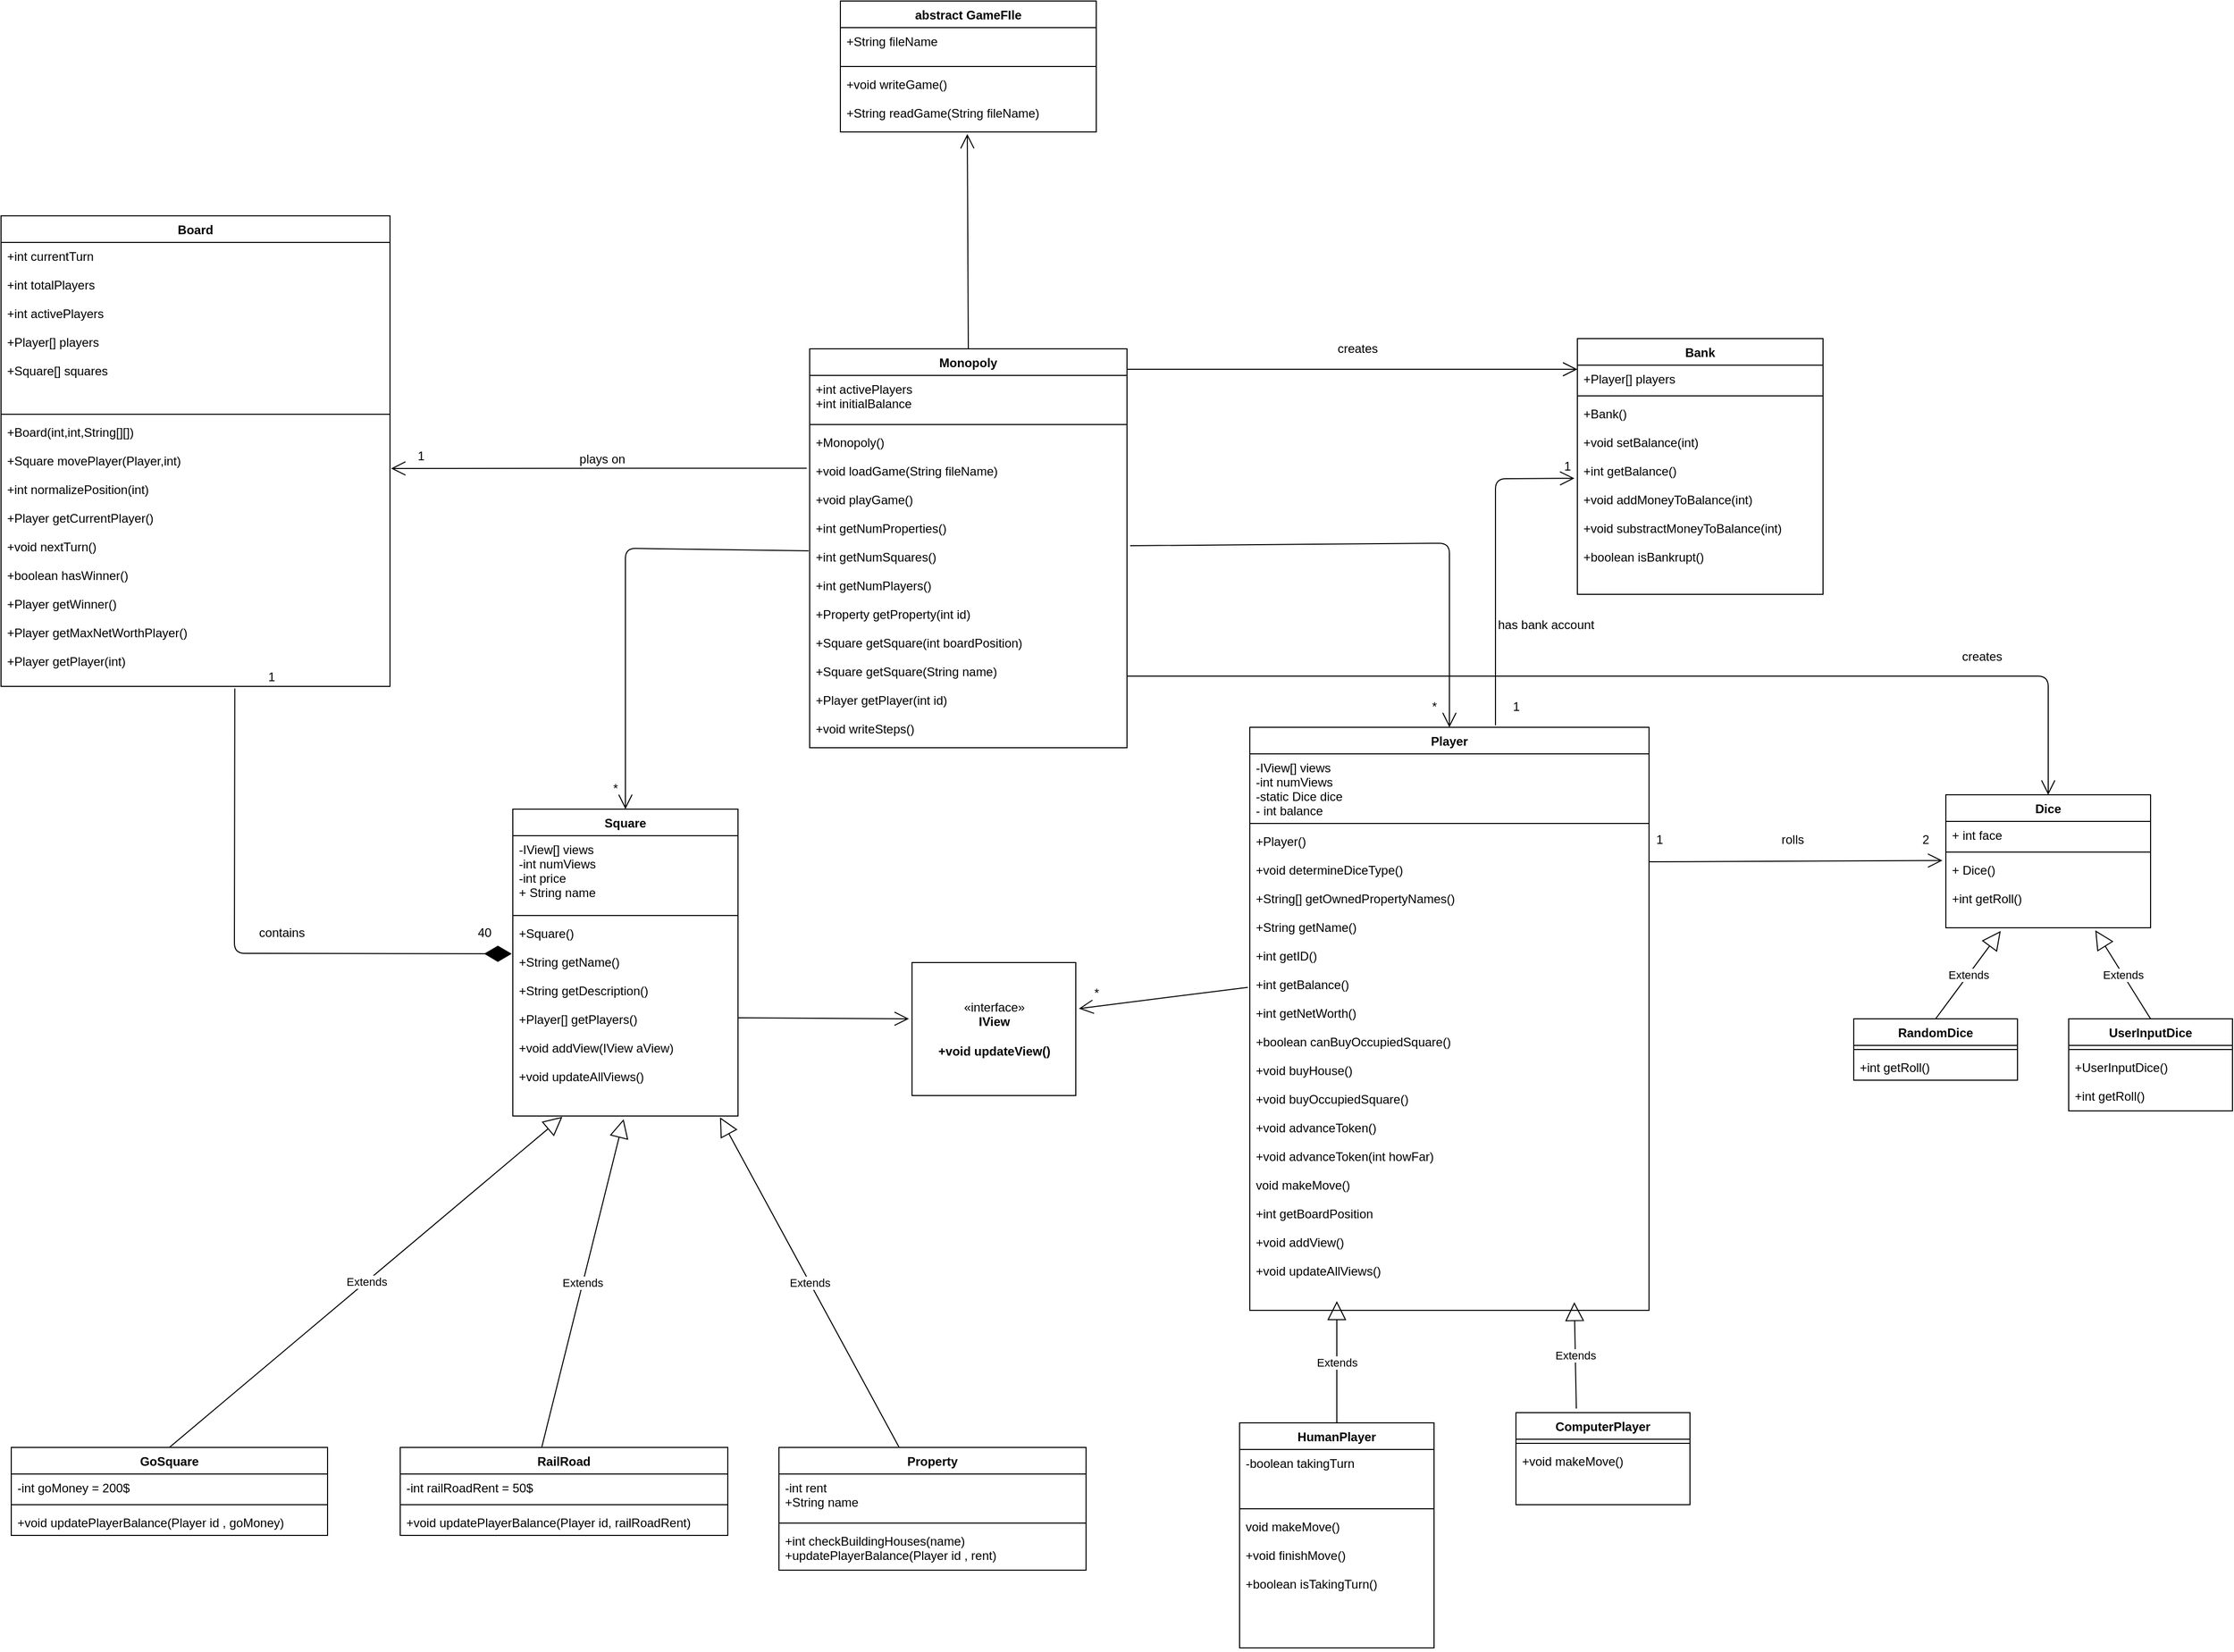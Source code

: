 <mxfile version="12.3.6" type="device" pages="1"><diagram id="s7k79sMHNLD4YU__vsrd" name="Page-1"><mxGraphModel dx="1563" dy="669" grid="1" gridSize="10" guides="1" tooltips="1" connect="1" arrows="1" fold="1" page="1" pageScale="1" pageWidth="3300" pageHeight="4681" math="0" shadow="0"><root><mxCell id="0"/><mxCell id="1" parent="0"/><mxCell id="XnsoVZfovc0FfEeWYGaT-13" value="Monopoly" style="swimlane;fontStyle=1;align=center;verticalAlign=top;childLayout=stackLayout;horizontal=1;startSize=26;horizontalStack=0;resizeParent=1;resizeParentMax=0;resizeLast=0;collapsible=1;marginBottom=0;" parent="1" vertex="1"><mxGeometry x="930" y="1000" width="310" height="390" as="geometry"/></mxCell><mxCell id="XnsoVZfovc0FfEeWYGaT-14" value="+int activePlayers&#10;+int initialBalance&#10;" style="text;strokeColor=none;fillColor=none;align=left;verticalAlign=top;spacingLeft=4;spacingRight=4;overflow=hidden;rotatable=0;points=[[0,0.5],[1,0.5]];portConstraint=eastwest;" parent="XnsoVZfovc0FfEeWYGaT-13" vertex="1"><mxGeometry y="26" width="310" height="44" as="geometry"/></mxCell><mxCell id="XnsoVZfovc0FfEeWYGaT-15" value="" style="line;strokeWidth=1;fillColor=none;align=left;verticalAlign=middle;spacingTop=-1;spacingLeft=3;spacingRight=3;rotatable=0;labelPosition=right;points=[];portConstraint=eastwest;" parent="XnsoVZfovc0FfEeWYGaT-13" vertex="1"><mxGeometry y="70" width="310" height="8" as="geometry"/></mxCell><mxCell id="XnsoVZfovc0FfEeWYGaT-16" value="+Monopoly()&#10;&#10;+void loadGame(String fileName)&#10;&#10;+void playGame()&#10;&#10;+int getNumProperties()&#10;&#10;+int getNumSquares()&#10;&#10;+int getNumPlayers()&#10;&#10;+Property getProperty(int id)&#10;&#10;+Square getSquare(int boardPosition)&#10;&#10;+Square getSquare(String name)&#10;&#10;+Player getPlayer(int id)&#10;&#10;+void writeSteps()" style="text;strokeColor=none;fillColor=none;align=left;verticalAlign=top;spacingLeft=4;spacingRight=4;overflow=hidden;rotatable=0;points=[[0,0.5],[1,0.5]];portConstraint=eastwest;" parent="XnsoVZfovc0FfEeWYGaT-13" vertex="1"><mxGeometry y="78" width="310" height="312" as="geometry"/></mxCell><mxCell id="XnsoVZfovc0FfEeWYGaT-17" value="Square" style="swimlane;fontStyle=1;align=center;verticalAlign=top;childLayout=stackLayout;horizontal=1;startSize=26;horizontalStack=0;resizeParent=1;resizeParentMax=0;resizeLast=0;collapsible=1;marginBottom=0;" parent="1" vertex="1"><mxGeometry x="640" y="1450" width="220" height="300" as="geometry"/></mxCell><mxCell id="XnsoVZfovc0FfEeWYGaT-18" value="-IView[] views&#10;-int numViews&#10;-int price&#10;+ String name" style="text;strokeColor=none;fillColor=none;align=left;verticalAlign=top;spacingLeft=4;spacingRight=4;overflow=hidden;rotatable=0;points=[[0,0.5],[1,0.5]];portConstraint=eastwest;" parent="XnsoVZfovc0FfEeWYGaT-17" vertex="1"><mxGeometry y="26" width="220" height="74" as="geometry"/></mxCell><mxCell id="XnsoVZfovc0FfEeWYGaT-19" value="" style="line;strokeWidth=1;fillColor=none;align=left;verticalAlign=middle;spacingTop=-1;spacingLeft=3;spacingRight=3;rotatable=0;labelPosition=right;points=[];portConstraint=eastwest;" parent="XnsoVZfovc0FfEeWYGaT-17" vertex="1"><mxGeometry y="100" width="220" height="8" as="geometry"/></mxCell><mxCell id="XnsoVZfovc0FfEeWYGaT-20" value="+Square()&#10;&#10;+String getName()&#10;&#10;+String getDescription()&#10;&#10;+Player[] getPlayers()&#10;&#10;+void addView(IView aView)&#10;&#10;+void updateAllViews()" style="text;strokeColor=none;fillColor=none;align=left;verticalAlign=top;spacingLeft=4;spacingRight=4;overflow=hidden;rotatable=0;points=[[0,0.5],[1,0.5]];portConstraint=eastwest;" parent="XnsoVZfovc0FfEeWYGaT-17" vertex="1"><mxGeometry y="108" width="220" height="192" as="geometry"/></mxCell><mxCell id="XnsoVZfovc0FfEeWYGaT-21" value="«interface»&lt;br&gt;&lt;b&gt;IView&lt;br&gt;&lt;br&gt;+void updateView()&lt;br&gt;&lt;/b&gt;" style="html=1;" parent="1" vertex="1"><mxGeometry x="1030" y="1600" width="160" height="130" as="geometry"/></mxCell><mxCell id="XnsoVZfovc0FfEeWYGaT-22" value="" style="endArrow=open;endFill=1;endSize=12;html=1;exitX=-0.003;exitY=0.383;exitDx=0;exitDy=0;exitPerimeter=0;entryX=0.5;entryY=0;entryDx=0;entryDy=0;" parent="1" source="XnsoVZfovc0FfEeWYGaT-16" target="XnsoVZfovc0FfEeWYGaT-17" edge="1"><mxGeometry width="160" relative="1" as="geometry"><mxPoint x="640" y="1740" as="sourcePoint"/><mxPoint x="800" y="1740" as="targetPoint"/><Array as="points"><mxPoint x="750" y="1195"/></Array></mxGeometry></mxCell><mxCell id="XnsoVZfovc0FfEeWYGaT-23" value="" style="endArrow=open;endFill=1;endSize=12;html=1;exitX=1;exitY=0.5;exitDx=0;exitDy=0;entryX=-0.019;entryY=0.423;entryDx=0;entryDy=0;entryPerimeter=0;" parent="1" source="XnsoVZfovc0FfEeWYGaT-20" target="XnsoVZfovc0FfEeWYGaT-21" edge="1"><mxGeometry width="160" relative="1" as="geometry"><mxPoint x="640" y="1740" as="sourcePoint"/><mxPoint x="800" y="1740" as="targetPoint"/></mxGeometry></mxCell><mxCell id="XnsoVZfovc0FfEeWYGaT-24" value="*" style="text;html=1;align=center;verticalAlign=middle;resizable=0;points=[];;autosize=1;" parent="1" vertex="1"><mxGeometry x="730" y="1420" width="20" height="20" as="geometry"/></mxCell><mxCell id="XnsoVZfovc0FfEeWYGaT-30" value="Player" style="swimlane;fontStyle=1;align=center;verticalAlign=top;childLayout=stackLayout;horizontal=1;startSize=26;horizontalStack=0;resizeParent=1;resizeParentMax=0;resizeLast=0;collapsible=1;marginBottom=0;" parent="1" vertex="1"><mxGeometry x="1360" y="1370" width="390" height="570" as="geometry"/></mxCell><mxCell id="XnsoVZfovc0FfEeWYGaT-31" value="-IView[] views&#10;-int numViews&#10;-static Dice dice&#10;- int balance" style="text;strokeColor=none;fillColor=none;align=left;verticalAlign=top;spacingLeft=4;spacingRight=4;overflow=hidden;rotatable=0;points=[[0,0.5],[1,0.5]];portConstraint=eastwest;" parent="XnsoVZfovc0FfEeWYGaT-30" vertex="1"><mxGeometry y="26" width="390" height="64" as="geometry"/></mxCell><mxCell id="XnsoVZfovc0FfEeWYGaT-32" value="" style="line;strokeWidth=1;fillColor=none;align=left;verticalAlign=middle;spacingTop=-1;spacingLeft=3;spacingRight=3;rotatable=0;labelPosition=right;points=[];portConstraint=eastwest;" parent="XnsoVZfovc0FfEeWYGaT-30" vertex="1"><mxGeometry y="90" width="390" height="8" as="geometry"/></mxCell><mxCell id="XnsoVZfovc0FfEeWYGaT-33" value="+Player()&#10;&#10;+void determineDiceType()&#10;&#10;+String[] getOwnedPropertyNames()&#10;&#10;+String getName()&#10;&#10;+int getID()&#10;&#10;+int getBalance()&#10;&#10;+int getNetWorth()&#10;&#10;+boolean canBuyOccupiedSquare()&#10;&#10;+void buyHouse()&#10;&#10;+void buyOccupiedSquare()&#10;&#10;+void advanceToken()&#10;&#10;+void advanceToken(int howFar)&#10;&#10;void makeMove()&#10;&#10;+int getBoardPosition&#10;&#10;+void addView()&#10;&#10;+void updateAllViews()" style="text;strokeColor=none;fillColor=none;align=left;verticalAlign=top;spacingLeft=4;spacingRight=4;overflow=hidden;rotatable=0;points=[[0,0.5],[1,0.5]];portConstraint=eastwest;" parent="XnsoVZfovc0FfEeWYGaT-30" vertex="1"><mxGeometry y="98" width="390" height="472" as="geometry"/></mxCell><mxCell id="XnsoVZfovc0FfEeWYGaT-34" value="" style="endArrow=open;endFill=1;endSize=12;html=1;exitX=1.01;exitY=0.367;exitDx=0;exitDy=0;exitPerimeter=0;entryX=0.5;entryY=0;entryDx=0;entryDy=0;" parent="1" source="XnsoVZfovc0FfEeWYGaT-16" target="XnsoVZfovc0FfEeWYGaT-30" edge="1"><mxGeometry width="160" relative="1" as="geometry"><mxPoint x="1310" y="1190" as="sourcePoint"/><mxPoint x="1470" y="1190" as="targetPoint"/><Array as="points"><mxPoint x="1555" y="1190"/></Array></mxGeometry></mxCell><mxCell id="XnsoVZfovc0FfEeWYGaT-35" value="*" style="text;html=1;align=center;verticalAlign=middle;resizable=0;points=[];;autosize=1;" parent="1" vertex="1"><mxGeometry x="1530" y="1340" width="20" height="20" as="geometry"/></mxCell><mxCell id="XnsoVZfovc0FfEeWYGaT-36" value="" style="endArrow=open;endFill=1;endSize=12;html=1;exitX=-0.005;exitY=0.331;exitDx=0;exitDy=0;exitPerimeter=0;entryX=1.019;entryY=0.346;entryDx=0;entryDy=0;entryPerimeter=0;" parent="1" source="XnsoVZfovc0FfEeWYGaT-33" target="XnsoVZfovc0FfEeWYGaT-21" edge="1"><mxGeometry width="160" relative="1" as="geometry"><mxPoint x="1350" y="1620" as="sourcePoint"/><mxPoint x="1010" y="1950" as="targetPoint"/></mxGeometry></mxCell><mxCell id="XnsoVZfovc0FfEeWYGaT-37" value="*" style="text;html=1;align=center;verticalAlign=middle;resizable=0;points=[];;autosize=1;" parent="1" vertex="1"><mxGeometry x="1200" y="1620" width="20" height="20" as="geometry"/></mxCell><mxCell id="XnsoVZfovc0FfEeWYGaT-38" value="HumanPlayer" style="swimlane;fontStyle=1;align=center;verticalAlign=top;childLayout=stackLayout;horizontal=1;startSize=26;horizontalStack=0;resizeParent=1;resizeParentMax=0;resizeLast=0;collapsible=1;marginBottom=0;" parent="1" vertex="1"><mxGeometry x="1350" y="2050" width="190" height="220" as="geometry"/></mxCell><mxCell id="XnsoVZfovc0FfEeWYGaT-39" value="-boolean takingTurn" style="text;strokeColor=none;fillColor=none;align=left;verticalAlign=top;spacingLeft=4;spacingRight=4;overflow=hidden;rotatable=0;points=[[0,0.5],[1,0.5]];portConstraint=eastwest;" parent="XnsoVZfovc0FfEeWYGaT-38" vertex="1"><mxGeometry y="26" width="190" height="54" as="geometry"/></mxCell><mxCell id="XnsoVZfovc0FfEeWYGaT-40" value="" style="line;strokeWidth=1;fillColor=none;align=left;verticalAlign=middle;spacingTop=-1;spacingLeft=3;spacingRight=3;rotatable=0;labelPosition=right;points=[];portConstraint=eastwest;" parent="XnsoVZfovc0FfEeWYGaT-38" vertex="1"><mxGeometry y="80" width="190" height="8" as="geometry"/></mxCell><mxCell id="XnsoVZfovc0FfEeWYGaT-41" value="void makeMove()&#10;&#10;+void finishMove()&#10;&#10;+boolean isTakingTurn()" style="text;strokeColor=none;fillColor=none;align=left;verticalAlign=top;spacingLeft=4;spacingRight=4;overflow=hidden;rotatable=0;points=[[0,0.5],[1,0.5]];portConstraint=eastwest;" parent="XnsoVZfovc0FfEeWYGaT-38" vertex="1"><mxGeometry y="88" width="190" height="132" as="geometry"/></mxCell><mxCell id="XnsoVZfovc0FfEeWYGaT-42" value="ComputerPlayer" style="swimlane;fontStyle=1;align=center;verticalAlign=top;childLayout=stackLayout;horizontal=1;startSize=26;horizontalStack=0;resizeParent=1;resizeParentMax=0;resizeLast=0;collapsible=1;marginBottom=0;" parent="1" vertex="1"><mxGeometry x="1620" y="2040" width="170" height="90" as="geometry"/></mxCell><mxCell id="XnsoVZfovc0FfEeWYGaT-44" value="" style="line;strokeWidth=1;fillColor=none;align=left;verticalAlign=middle;spacingTop=-1;spacingLeft=3;spacingRight=3;rotatable=0;labelPosition=right;points=[];portConstraint=eastwest;" parent="XnsoVZfovc0FfEeWYGaT-42" vertex="1"><mxGeometry y="26" width="170" height="8" as="geometry"/></mxCell><mxCell id="XnsoVZfovc0FfEeWYGaT-45" value="+void makeMove()" style="text;strokeColor=none;fillColor=none;align=left;verticalAlign=top;spacingLeft=4;spacingRight=4;overflow=hidden;rotatable=0;points=[[0,0.5],[1,0.5]];portConstraint=eastwest;" parent="XnsoVZfovc0FfEeWYGaT-42" vertex="1"><mxGeometry y="34" width="170" height="56" as="geometry"/></mxCell><mxCell id="XnsoVZfovc0FfEeWYGaT-46" value="Extends" style="endArrow=block;endSize=16;endFill=0;html=1;" parent="1" source="XnsoVZfovc0FfEeWYGaT-38" edge="1"><mxGeometry width="160" relative="1" as="geometry"><mxPoint x="850" y="2290" as="sourcePoint"/><mxPoint x="1445" y="1931" as="targetPoint"/></mxGeometry></mxCell><mxCell id="XnsoVZfovc0FfEeWYGaT-47" value="Extends" style="endArrow=block;endSize=16;endFill=0;html=1;exitX=0.347;exitY=-0.044;exitDx=0;exitDy=0;exitPerimeter=0;" parent="1" source="XnsoVZfovc0FfEeWYGaT-42" edge="1"><mxGeometry width="160" relative="1" as="geometry"><mxPoint x="1609.754" y="2059" as="sourcePoint"/><mxPoint x="1677" y="1932" as="targetPoint"/></mxGeometry></mxCell><mxCell id="ZsYRFx9CxdMyz1n2G7s4-1" value="GoSquare" style="swimlane;fontStyle=1;align=center;verticalAlign=top;childLayout=stackLayout;horizontal=1;startSize=26;horizontalStack=0;resizeParent=1;resizeParentMax=0;resizeLast=0;collapsible=1;marginBottom=0;" vertex="1" parent="1"><mxGeometry x="150" y="2074" width="309" height="86" as="geometry"/></mxCell><mxCell id="ZsYRFx9CxdMyz1n2G7s4-2" value="-int goMoney = 200$" style="text;strokeColor=none;fillColor=none;align=left;verticalAlign=top;spacingLeft=4;spacingRight=4;overflow=hidden;rotatable=0;points=[[0,0.5],[1,0.5]];portConstraint=eastwest;" vertex="1" parent="ZsYRFx9CxdMyz1n2G7s4-1"><mxGeometry y="26" width="309" height="26" as="geometry"/></mxCell><mxCell id="ZsYRFx9CxdMyz1n2G7s4-3" value="" style="line;strokeWidth=1;fillColor=none;align=left;verticalAlign=middle;spacingTop=-1;spacingLeft=3;spacingRight=3;rotatable=0;labelPosition=right;points=[];portConstraint=eastwest;" vertex="1" parent="ZsYRFx9CxdMyz1n2G7s4-1"><mxGeometry y="52" width="309" height="8" as="geometry"/></mxCell><mxCell id="ZsYRFx9CxdMyz1n2G7s4-4" value="+void updatePlayerBalance(Player id , goMoney)" style="text;strokeColor=none;fillColor=none;align=left;verticalAlign=top;spacingLeft=4;spacingRight=4;overflow=hidden;rotatable=0;points=[[0,0.5],[1,0.5]];portConstraint=eastwest;" vertex="1" parent="ZsYRFx9CxdMyz1n2G7s4-1"><mxGeometry y="60" width="309" height="26" as="geometry"/></mxCell><mxCell id="ZsYRFx9CxdMyz1n2G7s4-5" value="Extends" style="endArrow=block;endSize=16;endFill=0;html=1;exitX=0.5;exitY=0;exitDx=0;exitDy=0;entryX=0.22;entryY=1.004;entryDx=0;entryDy=0;entryPerimeter=0;" edge="1" parent="1" source="ZsYRFx9CxdMyz1n2G7s4-1" target="XnsoVZfovc0FfEeWYGaT-20"><mxGeometry width="160" relative="1" as="geometry"><mxPoint x="710" y="1830" as="sourcePoint"/><mxPoint x="870" y="1830" as="targetPoint"/></mxGeometry></mxCell><mxCell id="ZsYRFx9CxdMyz1n2G7s4-6" value="RailRoad" style="swimlane;fontStyle=1;align=center;verticalAlign=top;childLayout=stackLayout;horizontal=1;startSize=26;horizontalStack=0;resizeParent=1;resizeParentMax=0;resizeLast=0;collapsible=1;marginBottom=0;" vertex="1" parent="1"><mxGeometry x="530" y="2074" width="320" height="86" as="geometry"/></mxCell><mxCell id="ZsYRFx9CxdMyz1n2G7s4-7" value="-int railRoadRent = 50$" style="text;strokeColor=none;fillColor=none;align=left;verticalAlign=top;spacingLeft=4;spacingRight=4;overflow=hidden;rotatable=0;points=[[0,0.5],[1,0.5]];portConstraint=eastwest;" vertex="1" parent="ZsYRFx9CxdMyz1n2G7s4-6"><mxGeometry y="26" width="320" height="26" as="geometry"/></mxCell><mxCell id="ZsYRFx9CxdMyz1n2G7s4-8" value="" style="line;strokeWidth=1;fillColor=none;align=left;verticalAlign=middle;spacingTop=-1;spacingLeft=3;spacingRight=3;rotatable=0;labelPosition=right;points=[];portConstraint=eastwest;" vertex="1" parent="ZsYRFx9CxdMyz1n2G7s4-6"><mxGeometry y="52" width="320" height="8" as="geometry"/></mxCell><mxCell id="ZsYRFx9CxdMyz1n2G7s4-9" value="+void updatePlayerBalance(Player id, railRoadRent)" style="text;strokeColor=none;fillColor=none;align=left;verticalAlign=top;spacingLeft=4;spacingRight=4;overflow=hidden;rotatable=0;points=[[0,0.5],[1,0.5]];portConstraint=eastwest;" vertex="1" parent="ZsYRFx9CxdMyz1n2G7s4-6"><mxGeometry y="60" width="320" height="26" as="geometry"/></mxCell><mxCell id="ZsYRFx9CxdMyz1n2G7s4-10" value="Extends" style="endArrow=block;endSize=16;endFill=0;html=1;exitX=0.432;exitY=0;exitDx=0;exitDy=0;entryX=0.492;entryY=1.016;entryDx=0;entryDy=0;entryPerimeter=0;exitPerimeter=0;" edge="1" parent="1" source="ZsYRFx9CxdMyz1n2G7s4-6" target="XnsoVZfovc0FfEeWYGaT-20"><mxGeometry width="160" relative="1" as="geometry"><mxPoint x="424.5" y="1920" as="sourcePoint"/><mxPoint x="698.4" y="1730.768" as="targetPoint"/></mxGeometry></mxCell><mxCell id="ZsYRFx9CxdMyz1n2G7s4-11" value="Property" style="swimlane;fontStyle=1;align=center;verticalAlign=top;childLayout=stackLayout;horizontal=1;startSize=26;horizontalStack=0;resizeParent=1;resizeParentMax=0;resizeLast=0;collapsible=1;marginBottom=0;" vertex="1" parent="1"><mxGeometry x="900" y="2074" width="300" height="120" as="geometry"/></mxCell><mxCell id="ZsYRFx9CxdMyz1n2G7s4-12" value="-int rent&#10;+String name" style="text;strokeColor=none;fillColor=none;align=left;verticalAlign=top;spacingLeft=4;spacingRight=4;overflow=hidden;rotatable=0;points=[[0,0.5],[1,0.5]];portConstraint=eastwest;" vertex="1" parent="ZsYRFx9CxdMyz1n2G7s4-11"><mxGeometry y="26" width="300" height="44" as="geometry"/></mxCell><mxCell id="ZsYRFx9CxdMyz1n2G7s4-13" value="" style="line;strokeWidth=1;fillColor=none;align=left;verticalAlign=middle;spacingTop=-1;spacingLeft=3;spacingRight=3;rotatable=0;labelPosition=right;points=[];portConstraint=eastwest;" vertex="1" parent="ZsYRFx9CxdMyz1n2G7s4-11"><mxGeometry y="70" width="300" height="8" as="geometry"/></mxCell><mxCell id="ZsYRFx9CxdMyz1n2G7s4-14" value="+int checkBuildingHouses(name)&#10;+updatePlayerBalance(Player id , rent)&#10;" style="text;strokeColor=none;fillColor=none;align=left;verticalAlign=top;spacingLeft=4;spacingRight=4;overflow=hidden;rotatable=0;points=[[0,0.5],[1,0.5]];portConstraint=eastwest;" vertex="1" parent="ZsYRFx9CxdMyz1n2G7s4-11"><mxGeometry y="78" width="300" height="42" as="geometry"/></mxCell><mxCell id="ZsYRFx9CxdMyz1n2G7s4-15" value="Extends" style="endArrow=block;endSize=16;endFill=0;html=1;entryX=0.92;entryY=1.007;entryDx=0;entryDy=0;entryPerimeter=0;" edge="1" parent="1" source="ZsYRFx9CxdMyz1n2G7s4-11" target="XnsoVZfovc0FfEeWYGaT-20"><mxGeometry width="160" relative="1" as="geometry"><mxPoint x="758.24" y="1920" as="sourcePoint"/><mxPoint x="758.24" y="1763.072" as="targetPoint"/></mxGeometry></mxCell><mxCell id="ZsYRFx9CxdMyz1n2G7s4-16" value="Dice" style="swimlane;fontStyle=1;align=center;verticalAlign=top;childLayout=stackLayout;horizontal=1;startSize=26;horizontalStack=0;resizeParent=1;resizeParentMax=0;resizeLast=0;collapsible=1;marginBottom=0;" vertex="1" parent="1"><mxGeometry x="2040" y="1436" width="200" height="130" as="geometry"/></mxCell><mxCell id="ZsYRFx9CxdMyz1n2G7s4-17" value="+ int face" style="text;strokeColor=none;fillColor=none;align=left;verticalAlign=top;spacingLeft=4;spacingRight=4;overflow=hidden;rotatable=0;points=[[0,0.5],[1,0.5]];portConstraint=eastwest;" vertex="1" parent="ZsYRFx9CxdMyz1n2G7s4-16"><mxGeometry y="26" width="200" height="26" as="geometry"/></mxCell><mxCell id="ZsYRFx9CxdMyz1n2G7s4-18" value="" style="line;strokeWidth=1;fillColor=none;align=left;verticalAlign=middle;spacingTop=-1;spacingLeft=3;spacingRight=3;rotatable=0;labelPosition=right;points=[];portConstraint=eastwest;" vertex="1" parent="ZsYRFx9CxdMyz1n2G7s4-16"><mxGeometry y="52" width="200" height="8" as="geometry"/></mxCell><mxCell id="ZsYRFx9CxdMyz1n2G7s4-19" value="+ Dice()&#10;&#10;+int getRoll()" style="text;strokeColor=none;fillColor=none;align=left;verticalAlign=top;spacingLeft=4;spacingRight=4;overflow=hidden;rotatable=0;points=[[0,0.5],[1,0.5]];portConstraint=eastwest;" vertex="1" parent="ZsYRFx9CxdMyz1n2G7s4-16"><mxGeometry y="60" width="200" height="70" as="geometry"/></mxCell><mxCell id="ZsYRFx9CxdMyz1n2G7s4-20" value="RandomDice" style="swimlane;fontStyle=1;align=center;verticalAlign=top;childLayout=stackLayout;horizontal=1;startSize=26;horizontalStack=0;resizeParent=1;resizeParentMax=0;resizeLast=0;collapsible=1;marginBottom=0;" vertex="1" parent="1"><mxGeometry x="1950" y="1655" width="160" height="60" as="geometry"/></mxCell><mxCell id="ZsYRFx9CxdMyz1n2G7s4-22" value="" style="line;strokeWidth=1;fillColor=none;align=left;verticalAlign=middle;spacingTop=-1;spacingLeft=3;spacingRight=3;rotatable=0;labelPosition=right;points=[];portConstraint=eastwest;" vertex="1" parent="ZsYRFx9CxdMyz1n2G7s4-20"><mxGeometry y="26" width="160" height="8" as="geometry"/></mxCell><mxCell id="ZsYRFx9CxdMyz1n2G7s4-23" value="+int getRoll()" style="text;strokeColor=none;fillColor=none;align=left;verticalAlign=top;spacingLeft=4;spacingRight=4;overflow=hidden;rotatable=0;points=[[0,0.5],[1,0.5]];portConstraint=eastwest;" vertex="1" parent="ZsYRFx9CxdMyz1n2G7s4-20"><mxGeometry y="34" width="160" height="26" as="geometry"/></mxCell><mxCell id="ZsYRFx9CxdMyz1n2G7s4-24" value="Extends" style="endArrow=block;endSize=16;endFill=0;html=1;exitX=0.5;exitY=0;exitDx=0;exitDy=0;entryX=0.268;entryY=1.045;entryDx=0;entryDy=0;entryPerimeter=0;" edge="1" parent="1" source="ZsYRFx9CxdMyz1n2G7s4-20" target="ZsYRFx9CxdMyz1n2G7s4-19"><mxGeometry width="160" relative="1" as="geometry"><mxPoint x="2030" y="1740" as="sourcePoint"/><mxPoint x="2190" y="1740" as="targetPoint"/></mxGeometry></mxCell><mxCell id="ZsYRFx9CxdMyz1n2G7s4-25" value="UserInputDice" style="swimlane;fontStyle=1;align=center;verticalAlign=top;childLayout=stackLayout;horizontal=1;startSize=26;horizontalStack=0;resizeParent=1;resizeParentMax=0;resizeLast=0;collapsible=1;marginBottom=0;" vertex="1" parent="1"><mxGeometry x="2160" y="1655" width="160" height="90" as="geometry"/></mxCell><mxCell id="ZsYRFx9CxdMyz1n2G7s4-27" value="" style="line;strokeWidth=1;fillColor=none;align=left;verticalAlign=middle;spacingTop=-1;spacingLeft=3;spacingRight=3;rotatable=0;labelPosition=right;points=[];portConstraint=eastwest;" vertex="1" parent="ZsYRFx9CxdMyz1n2G7s4-25"><mxGeometry y="26" width="160" height="8" as="geometry"/></mxCell><mxCell id="ZsYRFx9CxdMyz1n2G7s4-28" value="+UserInputDice()&#10;&#10;+int getRoll()" style="text;strokeColor=none;fillColor=none;align=left;verticalAlign=top;spacingLeft=4;spacingRight=4;overflow=hidden;rotatable=0;points=[[0,0.5],[1,0.5]];portConstraint=eastwest;" vertex="1" parent="ZsYRFx9CxdMyz1n2G7s4-25"><mxGeometry y="34" width="160" height="56" as="geometry"/></mxCell><mxCell id="ZsYRFx9CxdMyz1n2G7s4-30" value="Extends" style="endArrow=block;endSize=16;endFill=0;html=1;exitX=0.5;exitY=0;exitDx=0;exitDy=0;entryX=0.73;entryY=1.036;entryDx=0;entryDy=0;entryPerimeter=0;" edge="1" parent="1" source="ZsYRFx9CxdMyz1n2G7s4-25" target="ZsYRFx9CxdMyz1n2G7s4-19"><mxGeometry width="160" relative="1" as="geometry"><mxPoint x="2010" y="1620" as="sourcePoint"/><mxPoint x="2083.6" y="1523.15" as="targetPoint"/></mxGeometry></mxCell><mxCell id="ZsYRFx9CxdMyz1n2G7s4-32" value="" style="endArrow=open;endFill=1;endSize=12;html=1;exitX=0.999;exitY=0.071;exitDx=0;exitDy=0;exitPerimeter=0;entryX=-0.017;entryY=0.061;entryDx=0;entryDy=0;entryPerimeter=0;" edge="1" parent="1" source="XnsoVZfovc0FfEeWYGaT-33" target="ZsYRFx9CxdMyz1n2G7s4-19"><mxGeometry width="160" relative="1" as="geometry"><mxPoint x="1805" y="1500" as="sourcePoint"/><mxPoint x="1965" y="1500" as="targetPoint"/></mxGeometry></mxCell><mxCell id="ZsYRFx9CxdMyz1n2G7s4-33" value="1" style="text;html=1;align=center;verticalAlign=middle;resizable=0;points=[];;autosize=1;" vertex="1" parent="1"><mxGeometry x="1750" y="1470" width="20" height="20" as="geometry"/></mxCell><mxCell id="ZsYRFx9CxdMyz1n2G7s4-34" value="2" style="text;html=1;align=center;verticalAlign=middle;resizable=0;points=[];;autosize=1;" vertex="1" parent="1"><mxGeometry x="2010" y="1470" width="20" height="20" as="geometry"/></mxCell><mxCell id="ZsYRFx9CxdMyz1n2G7s4-35" value="rolls" style="text;html=1;align=center;verticalAlign=middle;resizable=0;points=[];;autosize=1;" vertex="1" parent="1"><mxGeometry x="1870" y="1470" width="40" height="20" as="geometry"/></mxCell><mxCell id="ZsYRFx9CxdMyz1n2G7s4-36" value="Bank" style="swimlane;fontStyle=1;align=center;verticalAlign=top;childLayout=stackLayout;horizontal=1;startSize=26;horizontalStack=0;resizeParent=1;resizeParentMax=0;resizeLast=0;collapsible=1;marginBottom=0;" vertex="1" parent="1"><mxGeometry x="1680" y="990" width="240" height="250" as="geometry"/></mxCell><mxCell id="ZsYRFx9CxdMyz1n2G7s4-37" value="+Player[] players" style="text;strokeColor=none;fillColor=none;align=left;verticalAlign=top;spacingLeft=4;spacingRight=4;overflow=hidden;rotatable=0;points=[[0,0.5],[1,0.5]];portConstraint=eastwest;" vertex="1" parent="ZsYRFx9CxdMyz1n2G7s4-36"><mxGeometry y="26" width="240" height="26" as="geometry"/></mxCell><mxCell id="ZsYRFx9CxdMyz1n2G7s4-38" value="" style="line;strokeWidth=1;fillColor=none;align=left;verticalAlign=middle;spacingTop=-1;spacingLeft=3;spacingRight=3;rotatable=0;labelPosition=right;points=[];portConstraint=eastwest;" vertex="1" parent="ZsYRFx9CxdMyz1n2G7s4-36"><mxGeometry y="52" width="240" height="8" as="geometry"/></mxCell><mxCell id="ZsYRFx9CxdMyz1n2G7s4-39" value="+Bank()&#10;&#10;+void setBalance(int)&#10;&#10;+int getBalance()&#10;&#10;+void addMoneyToBalance(int)&#10;&#10;+void substractMoneyToBalance(int)&#10;&#10;+boolean isBankrupt()" style="text;strokeColor=none;fillColor=none;align=left;verticalAlign=top;spacingLeft=4;spacingRight=4;overflow=hidden;rotatable=0;points=[[0,0.5],[1,0.5]];portConstraint=eastwest;" vertex="1" parent="ZsYRFx9CxdMyz1n2G7s4-36"><mxGeometry y="60" width="240" height="190" as="geometry"/></mxCell><mxCell id="ZsYRFx9CxdMyz1n2G7s4-40" value="" style="endArrow=open;endFill=1;endSize=12;html=1;entryX=-0.012;entryY=0.403;entryDx=0;entryDy=0;entryPerimeter=0;" edge="1" parent="1" target="ZsYRFx9CxdMyz1n2G7s4-39"><mxGeometry width="160" relative="1" as="geometry"><mxPoint x="1600" y="1368" as="sourcePoint"/><mxPoint x="1830" y="1310" as="targetPoint"/><Array as="points"><mxPoint x="1600" y="1127"/></Array></mxGeometry></mxCell><mxCell id="ZsYRFx9CxdMyz1n2G7s4-41" value="1" style="text;html=1;align=center;verticalAlign=middle;resizable=0;points=[];;autosize=1;" vertex="1" parent="1"><mxGeometry x="1610" y="1340" width="20" height="20" as="geometry"/></mxCell><mxCell id="ZsYRFx9CxdMyz1n2G7s4-42" value="1" style="text;html=1;align=center;verticalAlign=middle;resizable=0;points=[];;autosize=1;" vertex="1" parent="1"><mxGeometry x="1660" y="1105" width="20" height="20" as="geometry"/></mxCell><mxCell id="ZsYRFx9CxdMyz1n2G7s4-43" value="has bank account" style="text;html=1;align=center;verticalAlign=middle;resizable=0;points=[];;autosize=1;" vertex="1" parent="1"><mxGeometry x="1594" y="1260" width="110" height="20" as="geometry"/></mxCell><mxCell id="ZsYRFx9CxdMyz1n2G7s4-44" value="Board" style="swimlane;fontStyle=1;align=center;verticalAlign=top;childLayout=stackLayout;horizontal=1;startSize=26;horizontalStack=0;resizeParent=1;resizeParentMax=0;resizeLast=0;collapsible=1;marginBottom=0;" vertex="1" parent="1"><mxGeometry x="140" y="870" width="380" height="460" as="geometry"/></mxCell><mxCell id="ZsYRFx9CxdMyz1n2G7s4-45" value="+int currentTurn&#10;&#10;+int totalPlayers&#10;&#10;+int activePlayers&#10;&#10;+Player[] players&#10;&#10;+Square[] squares" style="text;strokeColor=none;fillColor=none;align=left;verticalAlign=top;spacingLeft=4;spacingRight=4;overflow=hidden;rotatable=0;points=[[0,0.5],[1,0.5]];portConstraint=eastwest;" vertex="1" parent="ZsYRFx9CxdMyz1n2G7s4-44"><mxGeometry y="26" width="380" height="164" as="geometry"/></mxCell><mxCell id="ZsYRFx9CxdMyz1n2G7s4-46" value="" style="line;strokeWidth=1;fillColor=none;align=left;verticalAlign=middle;spacingTop=-1;spacingLeft=3;spacingRight=3;rotatable=0;labelPosition=right;points=[];portConstraint=eastwest;" vertex="1" parent="ZsYRFx9CxdMyz1n2G7s4-44"><mxGeometry y="190" width="380" height="8" as="geometry"/></mxCell><mxCell id="ZsYRFx9CxdMyz1n2G7s4-47" value="+Board(int,int,String[][])&#10;&#10;+Square movePlayer(Player,int)&#10;&#10;+int normalizePosition(int)&#10;&#10;+Player getCurrentPlayer()&#10;&#10;+void nextTurn()&#10;&#10;+boolean hasWinner()&#10;&#10;+Player getWinner()&#10;&#10;+Player getMaxNetWorthPlayer()&#10;&#10;+Player getPlayer(int)" style="text;strokeColor=none;fillColor=none;align=left;verticalAlign=top;spacingLeft=4;spacingRight=4;overflow=hidden;rotatable=0;points=[[0,0.5],[1,0.5]];portConstraint=eastwest;" vertex="1" parent="ZsYRFx9CxdMyz1n2G7s4-44"><mxGeometry y="198" width="380" height="262" as="geometry"/></mxCell><mxCell id="ZsYRFx9CxdMyz1n2G7s4-49" value="1" style="text;html=1;align=center;verticalAlign=middle;resizable=0;points=[];;autosize=1;" vertex="1" parent="1"><mxGeometry x="540" y="1095" width="20" height="20" as="geometry"/></mxCell><mxCell id="ZsYRFx9CxdMyz1n2G7s4-50" value="" style="endArrow=open;endFill=1;endSize=12;html=1;exitX=-0.009;exitY=0.124;exitDx=0;exitDy=0;exitPerimeter=0;" edge="1" parent="1" source="XnsoVZfovc0FfEeWYGaT-16"><mxGeometry width="160" relative="1" as="geometry"><mxPoint x="580" y="1019.5" as="sourcePoint"/><mxPoint x="521" y="1117" as="targetPoint"/></mxGeometry></mxCell><mxCell id="ZsYRFx9CxdMyz1n2G7s4-51" value="plays on" style="text;html=1;align=center;verticalAlign=middle;resizable=0;points=[];;autosize=1;" vertex="1" parent="1"><mxGeometry x="697" y="1098" width="60" height="20" as="geometry"/></mxCell><mxCell id="ZsYRFx9CxdMyz1n2G7s4-52" value="" style="endArrow=diamondThin;endFill=1;endSize=24;html=1;exitX=0.601;exitY=1.008;exitDx=0;exitDy=0;exitPerimeter=0;entryX=-0.005;entryY=0.174;entryDx=0;entryDy=0;entryPerimeter=0;" edge="1" parent="1" source="ZsYRFx9CxdMyz1n2G7s4-47" target="XnsoVZfovc0FfEeWYGaT-20"><mxGeometry width="160" relative="1" as="geometry"><mxPoint x="210" y="1669.5" as="sourcePoint"/><mxPoint x="370" y="1669.5" as="targetPoint"/><Array as="points"><mxPoint x="368" y="1591"/></Array></mxGeometry></mxCell><mxCell id="ZsYRFx9CxdMyz1n2G7s4-53" value="1" style="text;html=1;align=center;verticalAlign=middle;resizable=0;points=[];;autosize=1;" vertex="1" parent="1"><mxGeometry x="394" y="1311" width="20" height="20" as="geometry"/></mxCell><mxCell id="ZsYRFx9CxdMyz1n2G7s4-54" value="40" style="text;html=1;align=center;verticalAlign=middle;resizable=0;points=[];;autosize=1;" vertex="1" parent="1"><mxGeometry x="597" y="1561" width="30" height="20" as="geometry"/></mxCell><mxCell id="ZsYRFx9CxdMyz1n2G7s4-55" value="contains" style="text;html=1;align=center;verticalAlign=middle;resizable=0;points=[];;autosize=1;" vertex="1" parent="1"><mxGeometry x="384" y="1561" width="60" height="20" as="geometry"/></mxCell><mxCell id="ZsYRFx9CxdMyz1n2G7s4-56" value="abstract GameFIle" style="swimlane;fontStyle=1;align=center;verticalAlign=top;childLayout=stackLayout;horizontal=1;startSize=26;horizontalStack=0;resizeParent=1;resizeParentMax=0;resizeLast=0;collapsible=1;marginBottom=0;" vertex="1" parent="1"><mxGeometry x="960" y="660" width="250" height="128" as="geometry"/></mxCell><mxCell id="ZsYRFx9CxdMyz1n2G7s4-57" value="+String fileName&#10;" style="text;strokeColor=none;fillColor=none;align=left;verticalAlign=top;spacingLeft=4;spacingRight=4;overflow=hidden;rotatable=0;points=[[0,0.5],[1,0.5]];portConstraint=eastwest;" vertex="1" parent="ZsYRFx9CxdMyz1n2G7s4-56"><mxGeometry y="26" width="250" height="34" as="geometry"/></mxCell><mxCell id="ZsYRFx9CxdMyz1n2G7s4-58" value="" style="line;strokeWidth=1;fillColor=none;align=left;verticalAlign=middle;spacingTop=-1;spacingLeft=3;spacingRight=3;rotatable=0;labelPosition=right;points=[];portConstraint=eastwest;" vertex="1" parent="ZsYRFx9CxdMyz1n2G7s4-56"><mxGeometry y="60" width="250" height="8" as="geometry"/></mxCell><mxCell id="ZsYRFx9CxdMyz1n2G7s4-59" value="+void writeGame()&#10;&#10;+String readGame(String fileName)" style="text;strokeColor=none;fillColor=none;align=left;verticalAlign=top;spacingLeft=4;spacingRight=4;overflow=hidden;rotatable=0;points=[[0,0.5],[1,0.5]];portConstraint=eastwest;" vertex="1" parent="ZsYRFx9CxdMyz1n2G7s4-56"><mxGeometry y="68" width="250" height="60" as="geometry"/></mxCell><mxCell id="ZsYRFx9CxdMyz1n2G7s4-60" value="" style="endArrow=open;endFill=1;endSize=12;html=1;exitX=0.5;exitY=0;exitDx=0;exitDy=0;entryX=0.496;entryY=1.033;entryDx=0;entryDy=0;entryPerimeter=0;" edge="1" parent="1" source="XnsoVZfovc0FfEeWYGaT-13" target="ZsYRFx9CxdMyz1n2G7s4-59"><mxGeometry width="160" relative="1" as="geometry"><mxPoint x="770" y="860" as="sourcePoint"/><mxPoint x="930" y="860" as="targetPoint"/></mxGeometry></mxCell><mxCell id="ZsYRFx9CxdMyz1n2G7s4-61" value="" style="endArrow=open;endFill=1;endSize=12;html=1;" edge="1" parent="1"><mxGeometry width="160" relative="1" as="geometry"><mxPoint x="1240" y="1020" as="sourcePoint"/><mxPoint x="1680" y="1020" as="targetPoint"/></mxGeometry></mxCell><mxCell id="ZsYRFx9CxdMyz1n2G7s4-62" value="creates" style="text;html=1;align=center;verticalAlign=middle;resizable=0;points=[];;autosize=1;" vertex="1" parent="1"><mxGeometry x="1440" y="990" width="50" height="20" as="geometry"/></mxCell><mxCell id="ZsYRFx9CxdMyz1n2G7s4-64" value="" style="endArrow=open;endFill=1;endSize=12;html=1;entryX=0.5;entryY=0;entryDx=0;entryDy=0;" edge="1" parent="1" target="ZsYRFx9CxdMyz1n2G7s4-16"><mxGeometry width="160" relative="1" as="geometry"><mxPoint x="1240" y="1320" as="sourcePoint"/><mxPoint x="1400" y="1310.5" as="targetPoint"/><Array as="points"><mxPoint x="2140" y="1320"/></Array></mxGeometry></mxCell><mxCell id="ZsYRFx9CxdMyz1n2G7s4-65" value="creates" style="text;html=1;align=center;verticalAlign=middle;resizable=0;points=[];;autosize=1;" vertex="1" parent="1"><mxGeometry x="2050" y="1291" width="50" height="20" as="geometry"/></mxCell></root></mxGraphModel></diagram></mxfile>